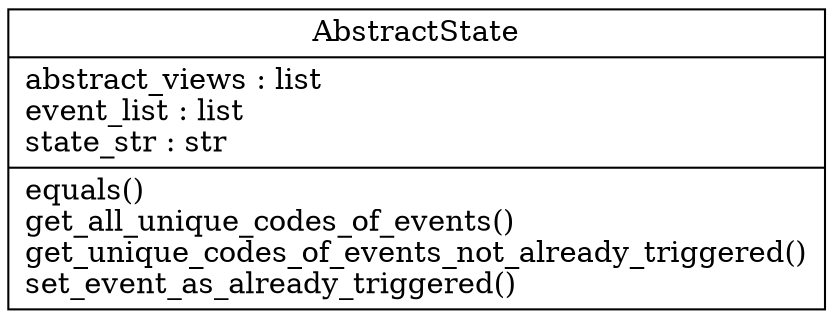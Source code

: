 digraph "classes_abstract_state" {
charset="utf-8"
rankdir=BT
"0" [label="{AbstractState|abstract_views : list\levent_list : list\lstate_str : str\l|equals()\lget_all_unique_codes_of_events()\lget_unique_codes_of_events_not_already_triggered()\lset_event_as_already_triggered()\l}", shape="record"];
}
